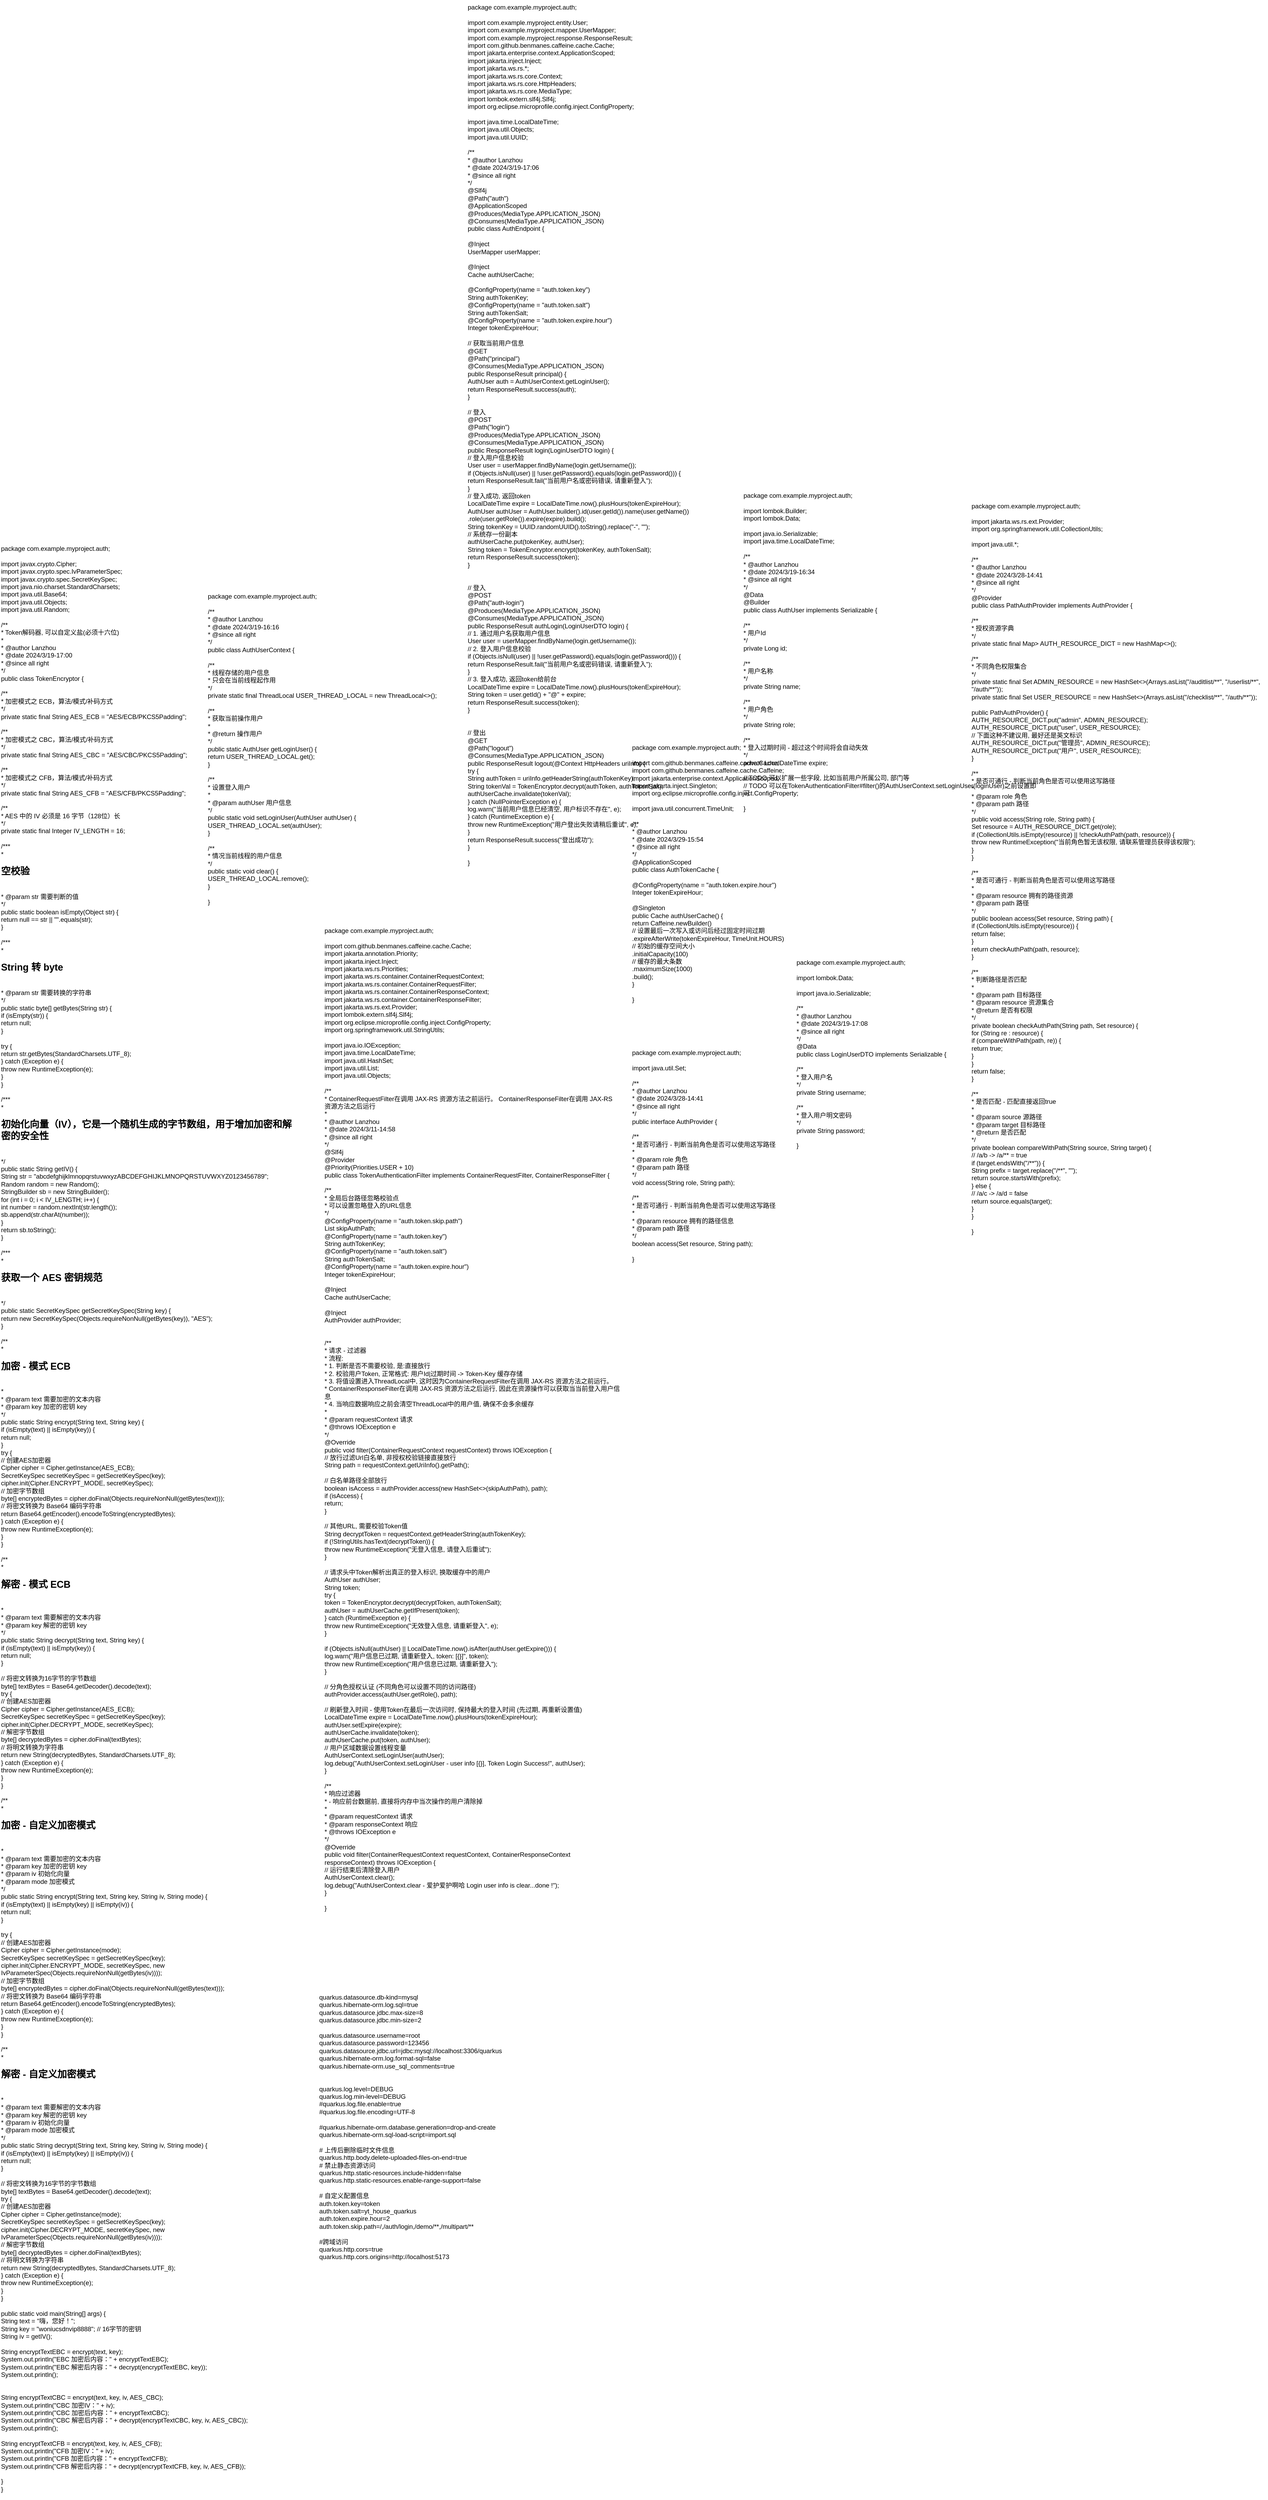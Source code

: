 <mxfile version="24.3.1" type="github">
  <diagram name="第 1 页" id="zpewmBza0FNkQy-Cuxgg">
    <mxGraphModel dx="2213" dy="3131" grid="1" gridSize="10" guides="1" tooltips="1" connect="1" arrows="1" fold="1" page="1" pageScale="1" pageWidth="827" pageHeight="1169" math="0" shadow="0">
      <root>
        <mxCell id="0" />
        <mxCell id="1" parent="0" />
        <UserObject label="package com.example.myproject.auth;&#xa;&#xa;import com.github.benmanes.caffeine.cache.Cache;&#xa;import com.github.benmanes.caffeine.cache.Caffeine;&#xa;import jakarta.enterprise.context.ApplicationScoped;&#xa;import jakarta.inject.Singleton;&#xa;import org.eclipse.microprofile.config.inject.ConfigProperty;&#xa;&#xa;import java.util.concurrent.TimeUnit;&#xa;&#xa;/**&#xa; * @author Lanzhou&#xa; * @date 2024/3/29-15:54&#xa; * @since all right&#xa; */&#xa;@ApplicationScoped&#xa;public class AuthTokenCache {&#xa;&#xa;    @ConfigProperty(name = &quot;auth.token.expire.hour&quot;)&#xa;    Integer tokenExpireHour;&#xa;&#xa;    @Singleton&#xa;    public Cache authUserCache() {&#xa;        return Caffeine.newBuilder()&#xa;                // 设置最后一次写入或访问后经过固定时间过期&#xa;                .expireAfterWrite(tokenExpireHour, TimeUnit.HOURS)&#xa;                // 初始的缓存空间大小&#xa;                .initialCapacity(100)&#xa;                // 缓存的最大条数&#xa;                .maximumSize(1000)&#xa;                .build();&#xa;    }&#xa;&#xa;}" link="package com.example.myproject.auth;&#xa;&#xa;import com.github.benmanes.caffeine.cache.Cache;&#xa;import com.github.benmanes.caffeine.cache.Caffeine;&#xa;import jakarta.enterprise.context.ApplicationScoped;&#xa;import jakarta.inject.Singleton;&#xa;import org.eclipse.microprofile.config.inject.ConfigProperty;&#xa;&#xa;import java.util.concurrent.TimeUnit;&#xa;&#xa;/**&#xa; * @author Lanzhou&#xa; * @date 2024/3/29-15:54&#xa; * @since all right&#xa; */&#xa;@ApplicationScoped&#xa;public class AuthTokenCache {&#xa;&#xa;    @ConfigProperty(name = &quot;auth.token.expire.hour&quot;)&#xa;    Integer tokenExpireHour;&#xa;&#xa;    @Singleton&#xa;    public Cache authUserCache() {&#xa;        return Caffeine.newBuilder()&#xa;                // 设置最后一次写入或访问后经过固定时间过期&#xa;                .expireAfterWrite(tokenExpireHour, TimeUnit.HOURS)&#xa;                // 初始的缓存空间大小&#xa;                .initialCapacity(100)&#xa;                // 缓存的最大条数&#xa;                .maximumSize(1000)&#xa;                .build();&#xa;    }&#xa;&#xa;}" id="8X4-1tDAFazHf9m_EC3D-6">
          <mxCell style="text;whiteSpace=wrap;html=1;" parent="1" vertex="1">
            <mxGeometry x="440" y="-575" width="350" height="510" as="geometry" />
          </mxCell>
        </UserObject>
        <UserObject label="package com.example.myproject.auth;&#xa;&#xa;import com.example.myproject.entity.User;&#xa;import com.example.myproject.mapper.UserMapper;&#xa;import com.example.myproject.response.ResponseResult;&#xa;import com.github.benmanes.caffeine.cache.Cache;&#xa;import jakarta.enterprise.context.ApplicationScoped;&#xa;import jakarta.inject.Inject;&#xa;import jakarta.ws.rs.*;&#xa;import jakarta.ws.rs.core.Context;&#xa;import jakarta.ws.rs.core.HttpHeaders;&#xa;import jakarta.ws.rs.core.MediaType;&#xa;import lombok.extern.slf4j.Slf4j;&#xa;import org.eclipse.microprofile.config.inject.ConfigProperty;&#xa;&#xa;import java.time.LocalDateTime;&#xa;import java.util.Objects;&#xa;import java.util.UUID;&#xa;&#xa;/**&#xa; * @author Lanzhou&#xa; * @date 2024/3/19-17:06&#xa; * @since all right&#xa; */&#xa;@Slf4j&#xa;@Path(&quot;auth&quot;)&#xa;@ApplicationScoped&#xa;@Produces(MediaType.APPLICATION_JSON)&#xa;@Consumes(MediaType.APPLICATION_JSON)&#xa;public class AuthEndpoint {&#xa;&#xa;    @Inject&#xa;    UserMapper userMapper;&#xa;&#xa;    @Inject&#xa;    Cache authUserCache;&#xa;&#xa;    @ConfigProperty(name = &quot;auth.token.key&quot;)&#xa;    String authTokenKey;&#xa;    @ConfigProperty(name = &quot;auth.token.salt&quot;)&#xa;    String authTokenSalt;&#xa;    @ConfigProperty(name = &quot;auth.token.expire.hour&quot;)&#xa;    Integer tokenExpireHour;&#xa;&#xa;    // 获取当前用户信息&#xa;    @GET&#xa;    @Path(&quot;principal&quot;)&#xa;    @Consumes(MediaType.APPLICATION_JSON)&#xa;    public ResponseResult principal() {&#xa;        AuthUser auth = AuthUserContext.getLoginUser();&#xa;        return ResponseResult.success(auth);&#xa;    }&#xa;&#xa;    // 登入&#xa;    @POST&#xa;    @Path(&quot;login&quot;)&#xa;    @Produces(MediaType.APPLICATION_JSON)&#xa;    @Consumes(MediaType.APPLICATION_JSON)&#xa;    public ResponseResult login(LoginUserDTO login) {&#xa;        // 登入用户信息校验&#xa;        User user = userMapper.findByName(login.getUsername());&#xa;        if (Objects.isNull(user) || !user.getPassword().equals(login.getPassword())) {&#xa;            return ResponseResult.fail(&quot;当前用户名或密码错误, 请重新登入&quot;);&#xa;        }&#xa;        // 登入成功, 返回token&#xa;        LocalDateTime expire = LocalDateTime.now().plusHours(tokenExpireHour);&#xa;        AuthUser authUser = AuthUser.builder().id(user.getId()).name(user.getName())&#xa;                .role(user.getRole()).expire(expire).build();&#xa;        String tokenKey = UUID.randomUUID().toString().replace(&quot;-&quot;, &quot;&quot;);&#xa;        // 系统存一份副本&#xa;        authUserCache.put(tokenKey, authUser);&#xa;        String token = TokenEncryptor.encrypt(tokenKey, authTokenSalt);&#xa;        return ResponseResult.success(token);&#xa;    }&#xa;&#xa;&#xa;    // 登入&#xa;    @POST&#xa;    @Path(&quot;auth-login&quot;)&#xa;    @Produces(MediaType.APPLICATION_JSON)&#xa;    @Consumes(MediaType.APPLICATION_JSON)&#xa;    public ResponseResult authLogin(LoginUserDTO login) {&#xa;        // 1. 通过用户名获取用户信息&#xa;        User user = userMapper.findByName(login.getUsername());&#xa;        // 2. 登入用户信息校验&#xa;        if (Objects.isNull(user) || !user.getPassword().equals(login.getPassword())) {&#xa;            return ResponseResult.fail(&quot;当前用户名或密码错误, 请重新登入&quot;);&#xa;        }&#xa;        // 3. 登入成功, 返回token给前台&#xa;        LocalDateTime expire = LocalDateTime.now().plusHours(tokenExpireHour);&#xa;        String token = user.getId() + &quot;@&quot; + expire;&#xa;        return ResponseResult.success(token);&#xa;    }&#xa;&#xa;&#xa;    // 登出&#xa;    @GET&#xa;    @Path(&quot;logout&quot;)&#xa;    @Consumes(MediaType.APPLICATION_JSON)&#xa;    public ResponseResult logout(@Context HttpHeaders uriInfo) {&#xa;        try {&#xa;            String authToken = uriInfo.getHeaderString(authTokenKey);&#xa;            String tokenVal = TokenEncryptor.decrypt(authToken, authTokenSalt);&#xa;            authUserCache.invalidate(tokenVal);&#xa;        } catch (NullPointerException e) {&#xa;            log.warn(&quot;当前用户信息已经清空, 用户标识不存在&quot;, e);&#xa;        } catch (RuntimeException e) {&#xa;            throw new RuntimeException(&quot;用户登出失败请稍后重试&quot;, e);&#xa;        }&#xa;        return ResponseResult.success(&quot;登出成功&quot;);&#xa;    }&#xa;&#xa;}" link="package com.example.myproject.auth;&#xa;&#xa;import com.example.myproject.entity.User;&#xa;import com.example.myproject.mapper.UserMapper;&#xa;import com.example.myproject.response.ResponseResult;&#xa;import com.github.benmanes.caffeine.cache.Cache;&#xa;import jakarta.enterprise.context.ApplicationScoped;&#xa;import jakarta.inject.Inject;&#xa;import jakarta.ws.rs.*;&#xa;import jakarta.ws.rs.core.Context;&#xa;import jakarta.ws.rs.core.HttpHeaders;&#xa;import jakarta.ws.rs.core.MediaType;&#xa;import lombok.extern.slf4j.Slf4j;&#xa;import org.eclipse.microprofile.config.inject.ConfigProperty;&#xa;&#xa;import java.time.LocalDateTime;&#xa;import java.util.Objects;&#xa;import java.util.UUID;&#xa;&#xa;/**&#xa; * @author Lanzhou&#xa; * @date 2024/3/19-17:06&#xa; * @since all right&#xa; */&#xa;@Slf4j&#xa;@Path(&quot;auth&quot;)&#xa;@ApplicationScoped&#xa;@Produces(MediaType.APPLICATION_JSON)&#xa;@Consumes(MediaType.APPLICATION_JSON)&#xa;public class AuthEndpoint {&#xa;&#xa;    @Inject&#xa;    UserMapper userMapper;&#xa;&#xa;    @Inject&#xa;    Cache authUserCache;&#xa;&#xa;    @ConfigProperty(name = &quot;auth.token.key&quot;)&#xa;    String authTokenKey;&#xa;    @ConfigProperty(name = &quot;auth.token.salt&quot;)&#xa;    String authTokenSalt;&#xa;    @ConfigProperty(name = &quot;auth.token.expire.hour&quot;)&#xa;    Integer tokenExpireHour;&#xa;&#xa;    // 获取当前用户信息&#xa;    @GET&#xa;    @Path(&quot;principal&quot;)&#xa;    @Consumes(MediaType.APPLICATION_JSON)&#xa;    public ResponseResult principal() {&#xa;        AuthUser auth = AuthUserContext.getLoginUser();&#xa;        return ResponseResult.success(auth);&#xa;    }&#xa;&#xa;    // 登入&#xa;    @POST&#xa;    @Path(&quot;login&quot;)&#xa;    @Produces(MediaType.APPLICATION_JSON)&#xa;    @Consumes(MediaType.APPLICATION_JSON)&#xa;    public ResponseResult login(LoginUserDTO login) {&#xa;        // 登入用户信息校验&#xa;        User user = userMapper.findByName(login.getUsername());&#xa;        if (Objects.isNull(user) || !user.getPassword().equals(login.getPassword())) {&#xa;            return ResponseResult.fail(&quot;当前用户名或密码错误, 请重新登入&quot;);&#xa;        }&#xa;        // 登入成功, 返回token&#xa;        LocalDateTime expire = LocalDateTime.now().plusHours(tokenExpireHour);&#xa;        AuthUser authUser = AuthUser.builder().id(user.getId()).name(user.getName())&#xa;                .role(user.getRole()).expire(expire).build();&#xa;        String tokenKey = UUID.randomUUID().toString().replace(&quot;-&quot;, &quot;&quot;);&#xa;        // 系统存一份副本&#xa;        authUserCache.put(tokenKey, authUser);&#xa;        String token = TokenEncryptor.encrypt(tokenKey, authTokenSalt);&#xa;        return ResponseResult.success(token);&#xa;    }&#xa;&#xa;&#xa;    // 登入&#xa;    @POST&#xa;    @Path(&quot;auth-login&quot;)&#xa;    @Produces(MediaType.APPLICATION_JSON)&#xa;    @Consumes(MediaType.APPLICATION_JSON)&#xa;    public ResponseResult authLogin(LoginUserDTO login) {&#xa;        // 1. 通过用户名获取用户信息&#xa;        User user = userMapper.findByName(login.getUsername());&#xa;        // 2. 登入用户信息校验&#xa;        if (Objects.isNull(user) || !user.getPassword().equals(login.getPassword())) {&#xa;            return ResponseResult.fail(&quot;当前用户名或密码错误, 请重新登入&quot;);&#xa;        }&#xa;        // 3. 登入成功, 返回token给前台&#xa;        LocalDateTime expire = LocalDateTime.now().plusHours(tokenExpireHour);&#xa;        String token = user.getId() + &quot;@&quot; + expire;&#xa;        return ResponseResult.success(token);&#xa;    }&#xa;&#xa;&#xa;    // 登出&#xa;    @GET&#xa;    @Path(&quot;logout&quot;)&#xa;    @Consumes(MediaType.APPLICATION_JSON)&#xa;    public ResponseResult logout(@Context HttpHeaders uriInfo) {&#xa;        try {&#xa;            String authToken = uriInfo.getHeaderString(authTokenKey);&#xa;            String tokenVal = TokenEncryptor.decrypt(authToken, authTokenSalt);&#xa;            authUserCache.invalidate(tokenVal);&#xa;        } catch (NullPointerException e) {&#xa;            log.warn(&quot;当前用户信息已经清空, 用户标识不存在&quot;, e);&#xa;        } catch (RuntimeException e) {&#xa;            throw new RuntimeException(&quot;用户登出失败请稍后重试&quot;, e);&#xa;        }&#xa;        return ResponseResult.success(&quot;登出成功&quot;);&#xa;    }&#xa;&#xa;}" id="8X4-1tDAFazHf9m_EC3D-7">
          <mxCell style="text;whiteSpace=wrap;html=1;" parent="1" vertex="1">
            <mxGeometry x="130" y="-1970" width="450" height="1650" as="geometry" />
          </mxCell>
        </UserObject>
        <UserObject label="package com.example.myproject.auth; &#xa; &#xa;import lombok.Data; &#xa; &#xa;import java.io.Serializable; &#xa; &#xa;/** &#xa; * @author Lanzhou &#xa; * @date 2024/3/19-17:08 &#xa; * @since all right &#xa; */ &#xa;@Data &#xa;public class LoginUserDTO implements Serializable { &#xa; &#xa;    /** &#xa;     * 登入用户名 &#xa;     */ &#xa;    private String username; &#xa; &#xa;    /** &#xa;     * 登入用户明文密码 &#xa;     */ &#xa;    private String password; &#xa; &#xa;}" link="package com.example.myproject.auth; &#xa; &#xa;import lombok.Data; &#xa; &#xa;import java.io.Serializable; &#xa; &#xa;/** &#xa; * @author Lanzhou &#xa; * @date 2024/3/19-17:08 &#xa; * @since all right &#xa; */ &#xa;@Data &#xa;public class LoginUserDTO implements Serializable { &#xa; &#xa;    /** &#xa;     * 登入用户名 &#xa;     */ &#xa;    private String username; &#xa; &#xa;    /** &#xa;     * 登入用户明文密码 &#xa;     */ &#xa;    private String password; &#xa; &#xa;}" id="8X4-1tDAFazHf9m_EC3D-8">
          <mxCell style="text;whiteSpace=wrap;html=1;" parent="1" vertex="1">
            <mxGeometry x="750" y="-170" width="320" height="380" as="geometry" />
          </mxCell>
        </UserObject>
        <UserObject label="package com.example.myproject.auth;&#xa;&#xa;import java.util.Set;&#xa;&#xa;/**&#xa; * @author Lanzhou&#xa; * @date 2024/3/28-14:41&#xa; * @since all right&#xa; */&#xa;public interface AuthProvider {&#xa;&#xa;    /**&#xa;     * 是否可通行 - 判断当前角色是否可以使用这写路径&#xa;     *&#xa;     * @param role 角色&#xa;     * @param path 路径&#xa;     */&#xa;    void access(String role, String path);&#xa;&#xa;    /**&#xa;     * 是否可通行 - 判断当前角色是否可以使用这写路径&#xa;     *&#xa;     * @param resource 拥有的路径信息&#xa;     * @param path     路径&#xa;     */&#xa;    boolean access(Set resource, String path);&#xa;&#xa;}" link="package com.example.myproject.auth;&#xa;&#xa;import java.util.Set;&#xa;&#xa;/**&#xa; * @author Lanzhou&#xa; * @date 2024/3/28-14:41&#xa; * @since all right&#xa; */&#xa;public interface AuthProvider {&#xa;&#xa;    /**&#xa;     * 是否可通行 - 判断当前角色是否可以使用这写路径&#xa;     *&#xa;     * @param role 角色&#xa;     * @param path 路径&#xa;     */&#xa;    void access(String role, String path);&#xa;&#xa;    /**&#xa;     * 是否可通行 - 判断当前角色是否可以使用这写路径&#xa;     *&#xa;     * @param resource 拥有的路径信息&#xa;     * @param path     路径&#xa;     */&#xa;    boolean access(Set resource, String path);&#xa;&#xa;}" id="8X4-1tDAFazHf9m_EC3D-9">
          <mxCell style="text;whiteSpace=wrap;html=1;" parent="1" vertex="1">
            <mxGeometry x="440" width="300" height="430" as="geometry" />
          </mxCell>
        </UserObject>
        <UserObject label="package com.example.myproject.auth;&#xa;&#xa;import com.github.benmanes.caffeine.cache.Cache;&#xa;import jakarta.annotation.Priority;&#xa;import jakarta.inject.Inject;&#xa;import jakarta.ws.rs.Priorities;&#xa;import jakarta.ws.rs.container.ContainerRequestContext;&#xa;import jakarta.ws.rs.container.ContainerRequestFilter;&#xa;import jakarta.ws.rs.container.ContainerResponseContext;&#xa;import jakarta.ws.rs.container.ContainerResponseFilter;&#xa;import jakarta.ws.rs.ext.Provider;&#xa;import lombok.extern.slf4j.Slf4j;&#xa;import org.eclipse.microprofile.config.inject.ConfigProperty;&#xa;import org.springframework.util.StringUtils;&#xa;&#xa;import java.io.IOException;&#xa;import java.time.LocalDateTime;&#xa;import java.util.HashSet;&#xa;import java.util.List;&#xa;import java.util.Objects;&#xa;&#xa;/**&#xa; * ContainerRequestFilter在调用 JAX-RS 资源方法之前运行。 ContainerResponseFilter在调用 JAX-RS 资源方法之后运行&#xa; *&#xa; * @author Lanzhou&#xa; * @date 2024/3/11-14:58&#xa; * @since all right&#xa; */&#xa;@Slf4j&#xa;@Provider&#xa;@Priority(Priorities.USER + 10)&#xa;public class TokenAuthenticationFilter implements ContainerRequestFilter, ContainerResponseFilter {&#xa;&#xa;    /**&#xa;     * 全局后台路径忽略校验点&#xa;     * 可以设置忽略登入的URL信息&#xa;     */&#xa;    @ConfigProperty(name = &quot;auth.token.skip.path&quot;)&#xa;    List skipAuthPath;&#xa;    @ConfigProperty(name = &quot;auth.token.key&quot;)&#xa;    String authTokenKey;&#xa;    @ConfigProperty(name = &quot;auth.token.salt&quot;)&#xa;    String authTokenSalt;&#xa;    @ConfigProperty(name = &quot;auth.token.expire.hour&quot;)&#xa;    Integer tokenExpireHour;&#xa;&#xa;    @Inject&#xa;    Cache authUserCache;&#xa;&#xa;    @Inject&#xa;    AuthProvider authProvider;&#xa;&#xa;&#xa;    /**&#xa;     * 请求 - 过滤器&#xa;     * 流程:&#xa;     * 1. 判断是否不需要校验, 是:直接放行&#xa;     * 2. 校验用户Token, 正常格式: 用户Id|过期时间 -&amp;gt; Token-Key 缓存存储&#xa;     * 3. 将值设置进入ThreadLocal中, 这时因为ContainerRequestFilter在调用 JAX-RS 资源方法之前运行。&#xa;     * ContainerResponseFilter在调用 JAX-RS 资源方法之后运行, 因此在资源操作可以获取当当前登入用户信息&#xa;     * 4. 当响应数据响应之前会清空ThreadLocal中的用户值, 确保不会多余缓存&#xa;     *&#xa;     * @param requestContext 请求&#xa;     * @throws IOException e&#xa;     */&#xa;    @Override&#xa;    public void filter(ContainerRequestContext requestContext) throws IOException {&#xa;        // 放行过滤Url白名单, 非授权校验链接直接放行&#xa;        String path = requestContext.getUriInfo().getPath();&#xa;&#xa;        // 白名单路径全部放行&#xa;        boolean isAccess = authProvider.access(new HashSet&amp;lt;&amp;gt;(skipAuthPath), path);&#xa;        if (isAccess) {&#xa;            return;&#xa;        }&#xa;&#xa;        // 其他URL, 需要校验Token值&#xa;        String decryptToken = requestContext.getHeaderString(authTokenKey);&#xa;        if (!StringUtils.hasText(decryptToken)) {&#xa;            throw new RuntimeException(&quot;无登入信息, 请登入后重试&quot;);&#xa;        }&#xa;&#xa;        // 请求头中Token解析出真正的登入标识, 换取缓存中的用户&#xa;        AuthUser authUser;&#xa;        String token;&#xa;        try {&#xa;            token = TokenEncryptor.decrypt(decryptToken, authTokenSalt);&#xa;            authUser = authUserCache.getIfPresent(token);&#xa;        } catch (RuntimeException e) {&#xa;            throw new RuntimeException(&quot;无效登入信息, 请重新登入&quot;, e);&#xa;        }&#xa;&#xa;        if (Objects.isNull(authUser) || LocalDateTime.now().isAfter(authUser.getExpire())) {&#xa;            log.warn(&quot;用户信息已过期, 请重新登入, token: [{}]&quot;, token);&#xa;            throw new RuntimeException(&quot;用户信息已过期, 请重新登入&quot;);&#xa;        }&#xa;&#xa;        // 分角色授权认证 (不同角色可以设置不同的访问路径)&#xa;        authProvider.access(authUser.getRole(), path);&#xa;&#xa;        // 刷新登入时间 - 使用Token在最后一次访问时, 保持最大的登入时间 (先过期, 再重新设置值)&#xa;        LocalDateTime expire = LocalDateTime.now().plusHours(tokenExpireHour);&#xa;        authUser.setExpire(expire);&#xa;        authUserCache.invalidate(token);&#xa;        authUserCache.put(token, authUser);&#xa;        // 用户区域数据设置线程变量&#xa;        AuthUserContext.setLoginUser(authUser);&#xa;        log.debug(&quot;AuthUserContext.setLoginUser - user info [{}], Token Login Success!&quot;, authUser);&#xa;    }&#xa;&#xa;    /**&#xa;     * 响应过滤器&#xa;     * - 响应前台数据前, 直接将内存中当次操作的用户清除掉&#xa;     *&#xa;     * @param requestContext  请求&#xa;     * @param responseContext 响应&#xa;     * @throws IOException e&#xa;     */&#xa;    @Override&#xa;    public void filter(ContainerRequestContext requestContext, ContainerResponseContext responseContext) throws IOException {&#xa;        // 运行结束后清除登入用户&#xa;        AuthUserContext.clear();&#xa;        log.debug(&quot;AuthUserContext.clear - 爱护爱护啊哈 Login user info is clear...done !&quot;);&#xa;    }&#xa;&#xa;}" link="package com.example.myproject.auth;&#xa;&#xa;import com.github.benmanes.caffeine.cache.Cache;&#xa;import jakarta.annotation.Priority;&#xa;import jakarta.inject.Inject;&#xa;import jakarta.ws.rs.Priorities;&#xa;import jakarta.ws.rs.container.ContainerRequestContext;&#xa;import jakarta.ws.rs.container.ContainerRequestFilter;&#xa;import jakarta.ws.rs.container.ContainerResponseContext;&#xa;import jakarta.ws.rs.container.ContainerResponseFilter;&#xa;import jakarta.ws.rs.ext.Provider;&#xa;import lombok.extern.slf4j.Slf4j;&#xa;import org.eclipse.microprofile.config.inject.ConfigProperty;&#xa;import org.springframework.util.StringUtils;&#xa;&#xa;import java.io.IOException;&#xa;import java.time.LocalDateTime;&#xa;import java.util.HashSet;&#xa;import java.util.List;&#xa;import java.util.Objects;&#xa;&#xa;/**&#xa; * ContainerRequestFilter在调用 JAX-RS 资源方法之前运行。 ContainerResponseFilter在调用 JAX-RS 资源方法之后运行&#xa; *&#xa; * @author Lanzhou&#xa; * @date 2024/3/11-14:58&#xa; * @since all right&#xa; */&#xa;@Slf4j&#xa;@Provider&#xa;@Priority(Priorities.USER + 10)&#xa;public class TokenAuthenticationFilter implements ContainerRequestFilter, ContainerResponseFilter {&#xa;&#xa;    /**&#xa;     * 全局后台路径忽略校验点&#xa;     * 可以设置忽略登入的URL信息&#xa;     */&#xa;    @ConfigProperty(name = &quot;auth.token.skip.path&quot;)&#xa;    List skipAuthPath;&#xa;    @ConfigProperty(name = &quot;auth.token.key&quot;)&#xa;    String authTokenKey;&#xa;    @ConfigProperty(name = &quot;auth.token.salt&quot;)&#xa;    String authTokenSalt;&#xa;    @ConfigProperty(name = &quot;auth.token.expire.hour&quot;)&#xa;    Integer tokenExpireHour;&#xa;&#xa;    @Inject&#xa;    Cache authUserCache;&#xa;&#xa;    @Inject&#xa;    AuthProvider authProvider;&#xa;&#xa;&#xa;    /**&#xa;     * 请求 - 过滤器&#xa;     * 流程:&#xa;     * 1. 判断是否不需要校验, 是:直接放行&#xa;     * 2. 校验用户Token, 正常格式: 用户Id|过期时间 -&amp;gt; Token-Key 缓存存储&#xa;     * 3. 将值设置进入ThreadLocal中, 这时因为ContainerRequestFilter在调用 JAX-RS 资源方法之前运行。&#xa;     * ContainerResponseFilter在调用 JAX-RS 资源方法之后运行, 因此在资源操作可以获取当当前登入用户信息&#xa;     * 4. 当响应数据响应之前会清空ThreadLocal中的用户值, 确保不会多余缓存&#xa;     *&#xa;     * @param requestContext 请求&#xa;     * @throws IOException e&#xa;     */&#xa;    @Override&#xa;    public void filter(ContainerRequestContext requestContext) throws IOException {&#xa;        // 放行过滤Url白名单, 非授权校验链接直接放行&#xa;        String path = requestContext.getUriInfo().getPath();&#xa;&#xa;        // 白名单路径全部放行&#xa;        boolean isAccess = authProvider.access(new HashSet&amp;lt;&amp;gt;(skipAuthPath), path);&#xa;        if (isAccess) {&#xa;            return;&#xa;        }&#xa;&#xa;        // 其他URL, 需要校验Token值&#xa;        String decryptToken = requestContext.getHeaderString(authTokenKey);&#xa;        if (!StringUtils.hasText(decryptToken)) {&#xa;            throw new RuntimeException(&quot;无登入信息, 请登入后重试&quot;);&#xa;        }&#xa;&#xa;        // 请求头中Token解析出真正的登入标识, 换取缓存中的用户&#xa;        AuthUser authUser;&#xa;        String token;&#xa;        try {&#xa;            token = TokenEncryptor.decrypt(decryptToken, authTokenSalt);&#xa;            authUser = authUserCache.getIfPresent(token);&#xa;        } catch (RuntimeException e) {&#xa;            throw new RuntimeException(&quot;无效登入信息, 请重新登入&quot;, e);&#xa;        }&#xa;&#xa;        if (Objects.isNull(authUser) || LocalDateTime.now().isAfter(authUser.getExpire())) {&#xa;            log.warn(&quot;用户信息已过期, 请重新登入, token: [{}]&quot;, token);&#xa;            throw new RuntimeException(&quot;用户信息已过期, 请重新登入&quot;);&#xa;        }&#xa;&#xa;        // 分角色授权认证 (不同角色可以设置不同的访问路径)&#xa;        authProvider.access(authUser.getRole(), path);&#xa;&#xa;        // 刷新登入时间 - 使用Token在最后一次访问时, 保持最大的登入时间 (先过期, 再重新设置值)&#xa;        LocalDateTime expire = LocalDateTime.now().plusHours(tokenExpireHour);&#xa;        authUser.setExpire(expire);&#xa;        authUserCache.invalidate(token);&#xa;        authUserCache.put(token, authUser);&#xa;        // 用户区域数据设置线程变量&#xa;        AuthUserContext.setLoginUser(authUser);&#xa;        log.debug(&quot;AuthUserContext.setLoginUser - user info [{}], Token Login Success!&quot;, authUser);&#xa;    }&#xa;&#xa;    /**&#xa;     * 响应过滤器&#xa;     * - 响应前台数据前, 直接将内存中当次操作的用户清除掉&#xa;     *&#xa;     * @param requestContext  请求&#xa;     * @param responseContext 响应&#xa;     * @throws IOException e&#xa;     */&#xa;    @Override&#xa;    public void filter(ContainerRequestContext requestContext, ContainerResponseContext responseContext) throws IOException {&#xa;        // 运行结束后清除登入用户&#xa;        AuthUserContext.clear();&#xa;        log.debug(&quot;AuthUserContext.clear - 爱护爱护啊哈 Login user info is clear...done !&quot;);&#xa;    }&#xa;&#xa;}" id="8X4-1tDAFazHf9m_EC3D-10">
          <mxCell style="text;whiteSpace=wrap;html=1;" parent="1" vertex="1">
            <mxGeometry x="-140" y="-230" width="560" height="1910" as="geometry" />
          </mxCell>
        </UserObject>
        <UserObject label="package com.example.myproject.auth; &#xa; &#xa;import lombok.Builder; &#xa;import lombok.Data; &#xa; &#xa;import java.io.Serializable; &#xa;import java.time.LocalDateTime; &#xa; &#xa;/** &#xa; * @author Lanzhou &#xa; * @date 2024/3/19-16:34 &#xa; * @since all right &#xa; */ &#xa;@Data &#xa;@Builder &#xa;public class AuthUser implements Serializable { &#xa; &#xa;    /** &#xa;     * 用户Id &#xa;     */ &#xa;    private Long id; &#xa; &#xa;    /** &#xa;     * 用户名称 &#xa;     */ &#xa;    private String name; &#xa; &#xa;    /** &#xa;     * 用户角色 &#xa;     */ &#xa;    private String role; &#xa; &#xa;    /** &#xa;     * 登入过期时间 - 超过这个时间将会自动失效 &#xa;     */ &#xa;    private LocalDateTime expire; &#xa; &#xa;    // TODO 可以扩展一些字段, 比如当前用户所属公司, 部门等 &#xa;    // TODO 可以在TokenAuthenticationFilter#filter()的AuthUserContext.setLoginUser(loginUser)之前设置即可 &#xa; &#xa;}" link="package com.example.myproject.auth; &#xa; &#xa;import lombok.Builder; &#xa;import lombok.Data; &#xa; &#xa;import java.io.Serializable; &#xa;import java.time.LocalDateTime; &#xa; &#xa;/** &#xa; * @author Lanzhou &#xa; * @date 2024/3/19-16:34 &#xa; * @since all right &#xa; */ &#xa;@Data &#xa;@Builder &#xa;public class AuthUser implements Serializable { &#xa; &#xa;    /** &#xa;     * 用户Id &#xa;     */ &#xa;    private Long id; &#xa; &#xa;    /** &#xa;     * 用户名称 &#xa;     */ &#xa;    private String name; &#xa; &#xa;    /** &#xa;     * 用户角色 &#xa;     */ &#xa;    private String role; &#xa; &#xa;    /** &#xa;     * 登入过期时间 - 超过这个时间将会自动失效 &#xa;     */ &#xa;    private LocalDateTime expire; &#xa; &#xa;    // TODO 可以扩展一些字段, 比如当前用户所属公司, 部门等 &#xa;    // TODO 可以在TokenAuthenticationFilter#filter()的AuthUserContext.setLoginUser(loginUser)之前设置即可 &#xa; &#xa;}" id="8X4-1tDAFazHf9m_EC3D-11">
          <mxCell style="text;whiteSpace=wrap;html=1;" parent="1" vertex="1">
            <mxGeometry x="650" y="-1050" width="560" height="630" as="geometry" />
          </mxCell>
        </UserObject>
        <UserObject label="package com.example.myproject.auth;&#xa;&#xa;import jakarta.ws.rs.ext.Provider;&#xa;import org.springframework.util.CollectionUtils;&#xa;&#xa;import java.util.*;&#xa;&#xa;/**&#xa; * @author Lanzhou&#xa; * @date 2024/3/28-14:41&#xa; * @since all right&#xa; */&#xa;@Provider&#xa;public class PathAuthProvider implements AuthProvider {&#xa;&#xa;    /**&#xa;     * 授权资源字典&#xa;     */&#xa;    private static final Map&amp;gt; AUTH_RESOURCE_DICT = new HashMap&amp;lt;&amp;gt;();&#xa;&#xa;    /**&#xa;     * 不同角色权限集合&#xa;     */&#xa;    private static final Set ADMIN_RESOURCE = new HashSet&amp;lt;&amp;gt;(Arrays.asList(&quot;/auditlist/**&quot;, &quot;/userlist/**&quot;, &quot;/auth/**&quot;));&#xa;    private static final Set USER_RESOURCE = new HashSet&amp;lt;&amp;gt;(Arrays.asList(&quot;/checklist/**&quot;, &quot;/auth/**&quot;));&#xa;&#xa;    public PathAuthProvider() {&#xa;        AUTH_RESOURCE_DICT.put(&quot;admin&quot;, ADMIN_RESOURCE);&#xa;        AUTH_RESOURCE_DICT.put(&quot;user&quot;, USER_RESOURCE);&#xa;        // 下面这种不建议用, 最好还是英文标识&#xa;        AUTH_RESOURCE_DICT.put(&quot;管理员&quot;, ADMIN_RESOURCE);&#xa;        AUTH_RESOURCE_DICT.put(&quot;用户&quot;, USER_RESOURCE);&#xa;    }&#xa;&#xa;    /**&#xa;     * 是否可通行 - 判断当前角色是否可以使用这写路径&#xa;     *&#xa;     * @param role 角色&#xa;     * @param path 路径&#xa;     */&#xa;    public void access(String role, String path) {&#xa;        Set resource = AUTH_RESOURCE_DICT.get(role);&#xa;        if (CollectionUtils.isEmpty(resource) || !checkAuthPath(path, resource)) {&#xa;            throw new RuntimeException(&quot;当前角色暂无该权限, 请联系管理员获得该权限&quot;);&#xa;        }&#xa;    }&#xa;&#xa;    /**&#xa;     * 是否可通行 - 判断当前角色是否可以使用这写路径&#xa;     *&#xa;     * @param resource 拥有的路径资源&#xa;     * @param path     路径&#xa;     */&#xa;    public boolean access(Set resource, String path) {&#xa;        if (CollectionUtils.isEmpty(resource)) {&#xa;            return false;&#xa;        }&#xa;        return checkAuthPath(path, resource);&#xa;    }&#xa;&#xa;    /**&#xa;     * 判断路径是否匹配&#xa;     *&#xa;     * @param path     目标路径&#xa;     * @param resource 资源集合&#xa;     * @return 是否有权限&#xa;     */&#xa;    private boolean checkAuthPath(String path, Set resource) {&#xa;        for (String re : resource) {&#xa;            if (compareWithPath(path, re)) {&#xa;                return true;&#xa;            }&#xa;        }&#xa;        return false;&#xa;    }&#xa;&#xa;    /**&#xa;     * 是否匹配 - 匹配直接返回true&#xa;     *&#xa;     * @param source 源路径&#xa;     * @param target 目标路径&#xa;     * @return 是否匹配&#xa;     */&#xa;    private boolean compareWithPath(String source, String target) {&#xa;        // /a/b -&amp;gt; /a/** = true&#xa;        if (target.endsWith(&quot;/**&quot;)) {&#xa;            String prefix = target.replace(&quot;/**&quot;, &quot;&quot;);&#xa;            return source.startsWith(prefix);&#xa;        } else {&#xa;            // /a/c -&amp;gt; /a/d = false&#xa;            return source.equals(target);&#xa;        }&#xa;    }&#xa;&#xa;}" link="package com.example.myproject.auth;&#xa;&#xa;import jakarta.ws.rs.ext.Provider;&#xa;import org.springframework.util.CollectionUtils;&#xa;&#xa;import java.util.*;&#xa;&#xa;/**&#xa; * @author Lanzhou&#xa; * @date 2024/3/28-14:41&#xa; * @since all right&#xa; */&#xa;@Provider&#xa;public class PathAuthProvider implements AuthProvider {&#xa;&#xa;    /**&#xa;     * 授权资源字典&#xa;     */&#xa;    private static final Map&amp;gt; AUTH_RESOURCE_DICT = new HashMap&amp;lt;&amp;gt;();&#xa;&#xa;    /**&#xa;     * 不同角色权限集合&#xa;     */&#xa;    private static final Set ADMIN_RESOURCE = new HashSet&amp;lt;&amp;gt;(Arrays.asList(&quot;/auditlist/**&quot;, &quot;/userlist/**&quot;, &quot;/auth/**&quot;));&#xa;    private static final Set USER_RESOURCE = new HashSet&amp;lt;&amp;gt;(Arrays.asList(&quot;/checklist/**&quot;, &quot;/auth/**&quot;));&#xa;&#xa;    public PathAuthProvider() {&#xa;        AUTH_RESOURCE_DICT.put(&quot;admin&quot;, ADMIN_RESOURCE);&#xa;        AUTH_RESOURCE_DICT.put(&quot;user&quot;, USER_RESOURCE);&#xa;        // 下面这种不建议用, 最好还是英文标识&#xa;        AUTH_RESOURCE_DICT.put(&quot;管理员&quot;, ADMIN_RESOURCE);&#xa;        AUTH_RESOURCE_DICT.put(&quot;用户&quot;, USER_RESOURCE);&#xa;    }&#xa;&#xa;    /**&#xa;     * 是否可通行 - 判断当前角色是否可以使用这写路径&#xa;     *&#xa;     * @param role 角色&#xa;     * @param path 路径&#xa;     */&#xa;    public void access(String role, String path) {&#xa;        Set resource = AUTH_RESOURCE_DICT.get(role);&#xa;        if (CollectionUtils.isEmpty(resource) || !checkAuthPath(path, resource)) {&#xa;            throw new RuntimeException(&quot;当前角色暂无该权限, 请联系管理员获得该权限&quot;);&#xa;        }&#xa;    }&#xa;&#xa;    /**&#xa;     * 是否可通行 - 判断当前角色是否可以使用这写路径&#xa;     *&#xa;     * @param resource 拥有的路径资源&#xa;     * @param path     路径&#xa;     */&#xa;    public boolean access(Set resource, String path) {&#xa;        if (CollectionUtils.isEmpty(resource)) {&#xa;            return false;&#xa;        }&#xa;        return checkAuthPath(path, resource);&#xa;    }&#xa;&#xa;    /**&#xa;     * 判断路径是否匹配&#xa;     *&#xa;     * @param path     目标路径&#xa;     * @param resource 资源集合&#xa;     * @return 是否有权限&#xa;     */&#xa;    private boolean checkAuthPath(String path, Set resource) {&#xa;        for (String re : resource) {&#xa;            if (compareWithPath(path, re)) {&#xa;                return true;&#xa;            }&#xa;        }&#xa;        return false;&#xa;    }&#xa;&#xa;    /**&#xa;     * 是否匹配 - 匹配直接返回true&#xa;     *&#xa;     * @param source 源路径&#xa;     * @param target 目标路径&#xa;     * @return 是否匹配&#xa;     */&#xa;    private boolean compareWithPath(String source, String target) {&#xa;        // /a/b -&amp;gt; /a/** = true&#xa;        if (target.endsWith(&quot;/**&quot;)) {&#xa;            String prefix = target.replace(&quot;/**&quot;, &quot;&quot;);&#xa;            return source.startsWith(prefix);&#xa;        } else {&#xa;            // /a/c -&amp;gt; /a/d = false&#xa;            return source.equals(target);&#xa;        }&#xa;    }&#xa;&#xa;}" id="8X4-1tDAFazHf9m_EC3D-12">
          <mxCell style="text;whiteSpace=wrap;html=1;" parent="1" vertex="1">
            <mxGeometry x="1080" y="-1030" width="560" height="1420" as="geometry" />
          </mxCell>
        </UserObject>
        <UserObject label="package com.example.myproject.auth;&#xa;&#xa;/**&#xa; * @author Lanzhou&#xa; * @date 2024/3/19-16:16&#xa; * @since all right&#xa; */&#xa;public class AuthUserContext {&#xa;&#xa;    /**&#xa;     * 线程存储的用户信息&#xa;     * 只会在当前线程起作用&#xa;     */&#xa;    private static final ThreadLocal USER_THREAD_LOCAL = new ThreadLocal&amp;lt;&amp;gt;();&#xa;&#xa;    /**&#xa;     * 获取当前操作用户&#xa;     *&#xa;     * @return 操作用户&#xa;     */&#xa;    public static AuthUser getLoginUser() {&#xa;        return USER_THREAD_LOCAL.get();&#xa;    }&#xa;&#xa;    /**&#xa;     * 设置登入用户&#xa;     *&#xa;     * @param authUser 用户信息&#xa;     */&#xa;    public static void setLoginUser(AuthUser authUser) {&#xa;        USER_THREAD_LOCAL.set(authUser);&#xa;    }&#xa;&#xa;    /**&#xa;     * 情况当前线程的用户信息&#xa;     */&#xa;    public static void clear() {&#xa;        USER_THREAD_LOCAL.remove();&#xa;    }&#xa;&#xa;}" link="package com.example.myproject.auth;&#xa;&#xa;/**&#xa; * @author Lanzhou&#xa; * @date 2024/3/19-16:16&#xa; * @since all right&#xa; */&#xa;public class AuthUserContext {&#xa;&#xa;    /**&#xa;     * 线程存储的用户信息&#xa;     * 只会在当前线程起作用&#xa;     */&#xa;    private static final ThreadLocal USER_THREAD_LOCAL = new ThreadLocal&amp;lt;&amp;gt;();&#xa;&#xa;    /**&#xa;     * 获取当前操作用户&#xa;     *&#xa;     * @return 操作用户&#xa;     */&#xa;    public static AuthUser getLoginUser() {&#xa;        return USER_THREAD_LOCAL.get();&#xa;    }&#xa;&#xa;    /**&#xa;     * 设置登入用户&#xa;     *&#xa;     * @param authUser 用户信息&#xa;     */&#xa;    public static void setLoginUser(AuthUser authUser) {&#xa;        USER_THREAD_LOCAL.set(authUser);&#xa;    }&#xa;&#xa;    /**&#xa;     * 情况当前线程的用户信息&#xa;     */&#xa;    public static void clear() {&#xa;        USER_THREAD_LOCAL.remove();&#xa;    }&#xa;&#xa;}" id="8X4-1tDAFazHf9m_EC3D-13">
          <mxCell style="text;whiteSpace=wrap;html=1;" parent="1" vertex="1">
            <mxGeometry x="-360" y="-860" width="470" height="610" as="geometry" />
          </mxCell>
        </UserObject>
        <UserObject label="package com.example.myproject.auth;&#xa;&#xa;import javax.crypto.Cipher;&#xa;import javax.crypto.spec.IvParameterSpec;&#xa;import javax.crypto.spec.SecretKeySpec;&#xa;import java.nio.charset.StandardCharsets;&#xa;import java.util.Base64;&#xa;import java.util.Objects;&#xa;import java.util.Random;&#xa;&#xa;/**&#xa; * Token解码器, 可以自定义盐(必须十六位)&#xa; *&#xa; * @author Lanzhou&#xa; * @date 2024/3/19-17:00&#xa; * @since all right&#xa; */&#xa;public class TokenEncryptor {&#xa;&#xa;    /**&#xa;     * 加密模式之 ECB，算法/模式/补码方式&#xa;     */&#xa;    private static final String AES_ECB = &quot;AES/ECB/PKCS5Padding&quot;;&#xa;&#xa;    /**&#xa;     * 加密模式之 CBC，算法/模式/补码方式&#xa;     */&#xa;    private static final String AES_CBC = &quot;AES/CBC/PKCS5Padding&quot;;&#xa;&#xa;    /**&#xa;     * 加密模式之 CFB，算法/模式/补码方式&#xa;     */&#xa;    private static final String AES_CFB = &quot;AES/CFB/PKCS5Padding&quot;;&#xa;&#xa;    /**&#xa;     * AES 中的 IV 必须是 16 字节（128位）长&#xa;     */&#xa;    private static final Integer IV_LENGTH = 16;&#xa;&#xa;    /***&#xa;     * &lt;h2&gt;空校验&lt;/h2&gt;&#xa;     * @param str 需要判断的值&#xa;     */&#xa;    public static boolean isEmpty(Object str) {&#xa;        return null == str || &quot;&quot;.equals(str);&#xa;    }&#xa;&#xa;    /***&#xa;     * &lt;h2&gt;String 转 byte&lt;/h2&gt;&#xa;     * @param str 需要转换的字符串&#xa;     */&#xa;    public static byte[] getBytes(String str) {&#xa;        if (isEmpty(str)) {&#xa;            return null;&#xa;        }&#xa;&#xa;        try {&#xa;            return str.getBytes(StandardCharsets.UTF_8);&#xa;        } catch (Exception e) {&#xa;            throw new RuntimeException(e);&#xa;        }&#xa;    }&#xa;&#xa;    /***&#xa;     * &lt;h2&gt;初始化向量（IV），它是一个随机生成的字节数组，用于增加加密和解密的安全性&lt;/h2&gt;&#xa;     */&#xa;    public static String getIV() {&#xa;        String str = &quot;abcdefghijklmnopqrstuvwxyzABCDEFGHIJKLMNOPQRSTUVWXYZ0123456789&quot;;&#xa;        Random random = new Random();&#xa;        StringBuilder sb = new StringBuilder();&#xa;        for (int i = 0; i &amp;lt; IV_LENGTH; i++) {&#xa;            int number = random.nextInt(str.length());&#xa;            sb.append(str.charAt(number));&#xa;        }&#xa;        return sb.toString();&#xa;    }&#xa;&#xa;    /***&#xa;     * &lt;h2&gt;获取一个 AES 密钥规范&lt;/h2&gt;&#xa;     */&#xa;    public static SecretKeySpec getSecretKeySpec(String key) {&#xa;        return new SecretKeySpec(Objects.requireNonNull(getBytes(key)), &quot;AES&quot;);&#xa;    }&#xa;&#xa;    /**&#xa;     * &lt;h2&gt;加密 - 模式 ECB&lt;/h2&gt;&#xa;     *&#xa;     * @param text 需要加密的文本内容&#xa;     * @param key  加密的密钥 key&#xa;     */&#xa;    public static String encrypt(String text, String key) {&#xa;        if (isEmpty(text) || isEmpty(key)) {&#xa;            return null;&#xa;        }&#xa;        try {&#xa;            // 创建AES加密器&#xa;            Cipher cipher = Cipher.getInstance(AES_ECB);&#xa;            SecretKeySpec secretKeySpec = getSecretKeySpec(key);&#xa;            cipher.init(Cipher.ENCRYPT_MODE, secretKeySpec);&#xa;            // 加密字节数组&#xa;            byte[] encryptedBytes = cipher.doFinal(Objects.requireNonNull(getBytes(text)));&#xa;            // 将密文转换为 Base64 编码字符串&#xa;            return Base64.getEncoder().encodeToString(encryptedBytes);&#xa;        } catch (Exception e) {&#xa;            throw new RuntimeException(e);&#xa;        }&#xa;    }&#xa;&#xa;    /**&#xa;     * &lt;h2&gt;解密 - 模式 ECB&lt;/h2&gt;&#xa;     *&#xa;     * @param text 需要解密的文本内容&#xa;     * @param key  解密的密钥 key&#xa;     */&#xa;    public static String decrypt(String text, String key) {&#xa;        if (isEmpty(text) || isEmpty(key)) {&#xa;            return null;&#xa;        }&#xa;&#xa;        // 将密文转换为16字节的字节数组&#xa;        byte[] textBytes = Base64.getDecoder().decode(text);&#xa;        try {&#xa;            // 创建AES加密器&#xa;            Cipher cipher = Cipher.getInstance(AES_ECB);&#xa;            SecretKeySpec secretKeySpec = getSecretKeySpec(key);&#xa;            cipher.init(Cipher.DECRYPT_MODE, secretKeySpec);&#xa;            // 解密字节数组&#xa;            byte[] decryptedBytes = cipher.doFinal(textBytes);&#xa;            // 将明文转换为字符串&#xa;            return new String(decryptedBytes, StandardCharsets.UTF_8);&#xa;        } catch (Exception e) {&#xa;            throw new RuntimeException(e);&#xa;        }&#xa;    }&#xa;&#xa;    /**&#xa;     * &lt;h2&gt;加密 - 自定义加密模式&lt;/h2&gt;&#xa;     *&#xa;     * @param text 需要加密的文本内容&#xa;     * @param key  加密的密钥 key&#xa;     * @param iv   初始化向量&#xa;     * @param mode 加密模式&#xa;     */&#xa;    public static String encrypt(String text, String key, String iv, String mode) {&#xa;        if (isEmpty(text) || isEmpty(key) || isEmpty(iv)) {&#xa;            return null;&#xa;        }&#xa;&#xa;        try {&#xa;            // 创建AES加密器&#xa;            Cipher cipher = Cipher.getInstance(mode);&#xa;            SecretKeySpec secretKeySpec = getSecretKeySpec(key);&#xa;            cipher.init(Cipher.ENCRYPT_MODE, secretKeySpec, new IvParameterSpec(Objects.requireNonNull(getBytes(iv))));&#xa;            // 加密字节数组&#xa;            byte[] encryptedBytes = cipher.doFinal(Objects.requireNonNull(getBytes(text)));&#xa;            // 将密文转换为 Base64 编码字符串&#xa;            return Base64.getEncoder().encodeToString(encryptedBytes);&#xa;        } catch (Exception e) {&#xa;            throw new RuntimeException(e);&#xa;        }&#xa;    }&#xa;&#xa;    /**&#xa;     * &lt;h2&gt;解密 - 自定义加密模式&lt;/h2&gt;&#xa;     *&#xa;     * @param text 需要解密的文本内容&#xa;     * @param key  解密的密钥 key&#xa;     * @param iv   初始化向量&#xa;     * @param mode 加密模式&#xa;     */&#xa;    public static String decrypt(String text, String key, String iv, String mode) {&#xa;        if (isEmpty(text) || isEmpty(key) || isEmpty(iv)) {&#xa;            return null;&#xa;        }&#xa;&#xa;        // 将密文转换为16字节的字节数组&#xa;        byte[] textBytes = Base64.getDecoder().decode(text);&#xa;        try {&#xa;            // 创建AES加密器&#xa;            Cipher cipher = Cipher.getInstance(mode);&#xa;            SecretKeySpec secretKeySpec = getSecretKeySpec(key);&#xa;            cipher.init(Cipher.DECRYPT_MODE, secretKeySpec, new IvParameterSpec(Objects.requireNonNull(getBytes(iv))));&#xa;            // 解密字节数组&#xa;            byte[] decryptedBytes = cipher.doFinal(textBytes);&#xa;            // 将明文转换为字符串&#xa;            return new String(decryptedBytes, StandardCharsets.UTF_8);&#xa;        } catch (Exception e) {&#xa;            throw new RuntimeException(e);&#xa;        }&#xa;    }&#xa;&#xa;    public static void main(String[] args) {&#xa;        String text = &quot;嗨，您好！&quot;;&#xa;        String key = &quot;woniucsdnvip8888&quot;; // 16字节的密钥&#xa;        String iv = getIV();&#xa;&#xa;        String encryptTextEBC = encrypt(text, key);&#xa;        System.out.println(&quot;EBC 加密后内容：&quot; + encryptTextEBC);&#xa;        System.out.println(&quot;EBC 解密后内容：&quot; + decrypt(encryptTextEBC, key));&#xa;        System.out.println();&#xa;&#xa;&#xa;        String encryptTextCBC = encrypt(text, key, iv, AES_CBC);&#xa;        System.out.println(&quot;CBC 加密IV：&quot; + iv);&#xa;        System.out.println(&quot;CBC 加密后内容：&quot; + encryptTextCBC);&#xa;        System.out.println(&quot;CBC 解密后内容：&quot; + decrypt(encryptTextCBC, key, iv, AES_CBC));&#xa;        System.out.println();&#xa;&#xa;        String encryptTextCFB = encrypt(text, key, iv, AES_CFB);&#xa;        System.out.println(&quot;CFB 加密IV：&quot; + iv);&#xa;        System.out.println(&quot;CFB 加密后内容：&quot; + encryptTextCFB);&#xa;        System.out.println(&quot;CFB 解密后内容：&quot; + decrypt(encryptTextCFB, key, iv, AES_CFB));&#xa;&#xa;    }&#xa;}" link="package com.example.myproject.auth;&#xa;&#xa;import javax.crypto.Cipher;&#xa;import javax.crypto.spec.IvParameterSpec;&#xa;import javax.crypto.spec.SecretKeySpec;&#xa;import java.nio.charset.StandardCharsets;&#xa;import java.util.Base64;&#xa;import java.util.Objects;&#xa;import java.util.Random;&#xa;&#xa;/**&#xa; * Token解码器, 可以自定义盐(必须十六位)&#xa; *&#xa; * @author Lanzhou&#xa; * @date 2024/3/19-17:00&#xa; * @since all right&#xa; */&#xa;public class TokenEncryptor {&#xa;&#xa;    /**&#xa;     * 加密模式之 ECB，算法/模式/补码方式&#xa;     */&#xa;    private static final String AES_ECB = &quot;AES/ECB/PKCS5Padding&quot;;&#xa;&#xa;    /**&#xa;     * 加密模式之 CBC，算法/模式/补码方式&#xa;     */&#xa;    private static final String AES_CBC = &quot;AES/CBC/PKCS5Padding&quot;;&#xa;&#xa;    /**&#xa;     * 加密模式之 CFB，算法/模式/补码方式&#xa;     */&#xa;    private static final String AES_CFB = &quot;AES/CFB/PKCS5Padding&quot;;&#xa;&#xa;    /**&#xa;     * AES 中的 IV 必须是 16 字节（128位）长&#xa;     */&#xa;    private static final Integer IV_LENGTH = 16;&#xa;&#xa;    /***&#xa;     * &lt;h2&gt;空校验&lt;/h2&gt;&#xa;     * @param str 需要判断的值&#xa;     */&#xa;    public static boolean isEmpty(Object str) {&#xa;        return null == str || &quot;&quot;.equals(str);&#xa;    }&#xa;&#xa;    /***&#xa;     * &lt;h2&gt;String 转 byte&lt;/h2&gt;&#xa;     * @param str 需要转换的字符串&#xa;     */&#xa;    public static byte[] getBytes(String str) {&#xa;        if (isEmpty(str)) {&#xa;            return null;&#xa;        }&#xa;&#xa;        try {&#xa;            return str.getBytes(StandardCharsets.UTF_8);&#xa;        } catch (Exception e) {&#xa;            throw new RuntimeException(e);&#xa;        }&#xa;    }&#xa;&#xa;    /***&#xa;     * &lt;h2&gt;初始化向量（IV），它是一个随机生成的字节数组，用于增加加密和解密的安全性&lt;/h2&gt;&#xa;     */&#xa;    public static String getIV() {&#xa;        String str = &quot;abcdefghijklmnopqrstuvwxyzABCDEFGHIJKLMNOPQRSTUVWXYZ0123456789&quot;;&#xa;        Random random = new Random();&#xa;        StringBuilder sb = new StringBuilder();&#xa;        for (int i = 0; i &amp;lt; IV_LENGTH; i++) {&#xa;            int number = random.nextInt(str.length());&#xa;            sb.append(str.charAt(number));&#xa;        }&#xa;        return sb.toString();&#xa;    }&#xa;&#xa;    /***&#xa;     * &lt;h2&gt;获取一个 AES 密钥规范&lt;/h2&gt;&#xa;     */&#xa;    public static SecretKeySpec getSecretKeySpec(String key) {&#xa;        return new SecretKeySpec(Objects.requireNonNull(getBytes(key)), &quot;AES&quot;);&#xa;    }&#xa;&#xa;    /**&#xa;     * &lt;h2&gt;加密 - 模式 ECB&lt;/h2&gt;&#xa;     *&#xa;     * @param text 需要加密的文本内容&#xa;     * @param key  加密的密钥 key&#xa;     */&#xa;    public static String encrypt(String text, String key) {&#xa;        if (isEmpty(text) || isEmpty(key)) {&#xa;            return null;&#xa;        }&#xa;        try {&#xa;            // 创建AES加密器&#xa;            Cipher cipher = Cipher.getInstance(AES_ECB);&#xa;            SecretKeySpec secretKeySpec = getSecretKeySpec(key);&#xa;            cipher.init(Cipher.ENCRYPT_MODE, secretKeySpec);&#xa;            // 加密字节数组&#xa;            byte[] encryptedBytes = cipher.doFinal(Objects.requireNonNull(getBytes(text)));&#xa;            // 将密文转换为 Base64 编码字符串&#xa;            return Base64.getEncoder().encodeToString(encryptedBytes);&#xa;        } catch (Exception e) {&#xa;            throw new RuntimeException(e);&#xa;        }&#xa;    }&#xa;&#xa;    /**&#xa;     * &lt;h2&gt;解密 - 模式 ECB&lt;/h2&gt;&#xa;     *&#xa;     * @param text 需要解密的文本内容&#xa;     * @param key  解密的密钥 key&#xa;     */&#xa;    public static String decrypt(String text, String key) {&#xa;        if (isEmpty(text) || isEmpty(key)) {&#xa;            return null;&#xa;        }&#xa;&#xa;        // 将密文转换为16字节的字节数组&#xa;        byte[] textBytes = Base64.getDecoder().decode(text);&#xa;        try {&#xa;            // 创建AES加密器&#xa;            Cipher cipher = Cipher.getInstance(AES_ECB);&#xa;            SecretKeySpec secretKeySpec = getSecretKeySpec(key);&#xa;            cipher.init(Cipher.DECRYPT_MODE, secretKeySpec);&#xa;            // 解密字节数组&#xa;            byte[] decryptedBytes = cipher.doFinal(textBytes);&#xa;            // 将明文转换为字符串&#xa;            return new String(decryptedBytes, StandardCharsets.UTF_8);&#xa;        } catch (Exception e) {&#xa;            throw new RuntimeException(e);&#xa;        }&#xa;    }&#xa;&#xa;    /**&#xa;     * &lt;h2&gt;加密 - 自定义加密模式&lt;/h2&gt;&#xa;     *&#xa;     * @param text 需要加密的文本内容&#xa;     * @param key  加密的密钥 key&#xa;     * @param iv   初始化向量&#xa;     * @param mode 加密模式&#xa;     */&#xa;    public static String encrypt(String text, String key, String iv, String mode) {&#xa;        if (isEmpty(text) || isEmpty(key) || isEmpty(iv)) {&#xa;            return null;&#xa;        }&#xa;&#xa;        try {&#xa;            // 创建AES加密器&#xa;            Cipher cipher = Cipher.getInstance(mode);&#xa;            SecretKeySpec secretKeySpec = getSecretKeySpec(key);&#xa;            cipher.init(Cipher.ENCRYPT_MODE, secretKeySpec, new IvParameterSpec(Objects.requireNonNull(getBytes(iv))));&#xa;            // 加密字节数组&#xa;            byte[] encryptedBytes = cipher.doFinal(Objects.requireNonNull(getBytes(text)));&#xa;            // 将密文转换为 Base64 编码字符串&#xa;            return Base64.getEncoder().encodeToString(encryptedBytes);&#xa;        } catch (Exception e) {&#xa;            throw new RuntimeException(e);&#xa;        }&#xa;    }&#xa;&#xa;    /**&#xa;     * &lt;h2&gt;解密 - 自定义加密模式&lt;/h2&gt;&#xa;     *&#xa;     * @param text 需要解密的文本内容&#xa;     * @param key  解密的密钥 key&#xa;     * @param iv   初始化向量&#xa;     * @param mode 加密模式&#xa;     */&#xa;    public static String decrypt(String text, String key, String iv, String mode) {&#xa;        if (isEmpty(text) || isEmpty(key) || isEmpty(iv)) {&#xa;            return null;&#xa;        }&#xa;&#xa;        // 将密文转换为16字节的字节数组&#xa;        byte[] textBytes = Base64.getDecoder().decode(text);&#xa;        try {&#xa;            // 创建AES加密器&#xa;            Cipher cipher = Cipher.getInstance(mode);&#xa;            SecretKeySpec secretKeySpec = getSecretKeySpec(key);&#xa;            cipher.init(Cipher.DECRYPT_MODE, secretKeySpec, new IvParameterSpec(Objects.requireNonNull(getBytes(iv))));&#xa;            // 解密字节数组&#xa;            byte[] decryptedBytes = cipher.doFinal(textBytes);&#xa;            // 将明文转换为字符串&#xa;            return new String(decryptedBytes, StandardCharsets.UTF_8);&#xa;        } catch (Exception e) {&#xa;            throw new RuntimeException(e);&#xa;        }&#xa;    }&#xa;&#xa;    public static void main(String[] args) {&#xa;        String text = &quot;嗨，您好！&quot;;&#xa;        String key = &quot;woniucsdnvip8888&quot;; // 16字节的密钥&#xa;        String iv = getIV();&#xa;&#xa;        String encryptTextEBC = encrypt(text, key);&#xa;        System.out.println(&quot;EBC 加密后内容：&quot; + encryptTextEBC);&#xa;        System.out.println(&quot;EBC 解密后内容：&quot; + decrypt(encryptTextEBC, key));&#xa;        System.out.println();&#xa;&#xa;&#xa;        String encryptTextCBC = encrypt(text, key, iv, AES_CBC);&#xa;        System.out.println(&quot;CBC 加密IV：&quot; + iv);&#xa;        System.out.println(&quot;CBC 加密后内容：&quot; + encryptTextCBC);&#xa;        System.out.println(&quot;CBC 解密后内容：&quot; + decrypt(encryptTextCBC, key, iv, AES_CBC));&#xa;        System.out.println();&#xa;&#xa;        String encryptTextCFB = encrypt(text, key, iv, AES_CFB);&#xa;        System.out.println(&quot;CFB 加密IV：&quot; + iv);&#xa;        System.out.println(&quot;CFB 加密后内容：&quot; + encryptTextCFB);&#xa;        System.out.println(&quot;CFB 解密后内容：&quot; + decrypt(encryptTextCFB, key, iv, AES_CFB));&#xa;&#xa;    }&#xa;}" id="8X4-1tDAFazHf9m_EC3D-14">
          <mxCell style="text;whiteSpace=wrap;html=1;" parent="1" vertex="1">
            <mxGeometry x="-750" y="-950" width="560" height="3690" as="geometry" />
          </mxCell>
        </UserObject>
        <UserObject label="quarkus.datasource.db-kind=mysql &#xa;quarkus.hibernate-orm.log.sql=true &#xa;quarkus.datasource.jdbc.max-size=8 &#xa;quarkus.datasource.jdbc.min-size=2 &#xa; &#xa;quarkus.datasource.username=root &#xa;quarkus.datasource.password=123456 &#xa;quarkus.datasource.jdbc.url=jdbc:mysql://localhost:3306/quarkus &#xa;quarkus.hibernate-orm.log.format-sql=false &#xa;quarkus.hibernate-orm.use_sql_comments=true &#xa; &#xa; &#xa;quarkus.log.level=DEBUG &#xa;quarkus.log.min-level=DEBUG &#xa;#quarkus.log.file.enable=true &#xa;#quarkus.log.file.encoding=UTF-8 &#xa; &#xa;#quarkus.hibernate-orm.database.generation=drop-and-create &#xa;quarkus.hibernate-orm.sql-load-script=import.sql &#xa; &#xa;# 上传后删除临时文件信息 &#xa;quarkus.http.body.delete-uploaded-files-on-end=true &#xa;# 禁止静态资源访问 &#xa;quarkus.http.static-resources.include-hidden=false &#xa;quarkus.http.static-resources.enable-range-support=false &#xa; &#xa;# 自定义配置信息 &#xa;auth.token.key=token &#xa;auth.token.salt=yt_house_quarkus &#xa;auth.token.expire.hour=2 &#xa;auth.token.skip.path=/,/auth/login,/demo/**,/multipart/** &#xa; &#xa;#跨域访问 &#xa;quarkus.http.cors=true &#xa;quarkus.http.cors.origins=http://localhost:5173" link="quarkus.datasource.db-kind=mysql &#xa;quarkus.hibernate-orm.log.sql=true &#xa;quarkus.datasource.jdbc.max-size=8 &#xa;quarkus.datasource.jdbc.min-size=2 &#xa; &#xa;quarkus.datasource.username=root &#xa;quarkus.datasource.password=123456 &#xa;quarkus.datasource.jdbc.url=jdbc:mysql://localhost:3306/quarkus &#xa;quarkus.hibernate-orm.log.format-sql=false &#xa;quarkus.hibernate-orm.use_sql_comments=true &#xa; &#xa; &#xa;quarkus.log.level=DEBUG &#xa;quarkus.log.min-level=DEBUG &#xa;#quarkus.log.file.enable=true &#xa;#quarkus.log.file.encoding=UTF-8 &#xa; &#xa;#quarkus.hibernate-orm.database.generation=drop-and-create &#xa;quarkus.hibernate-orm.sql-load-script=import.sql &#xa; &#xa;# 上传后删除临时文件信息 &#xa;quarkus.http.body.delete-uploaded-files-on-end=true &#xa;# 禁止静态资源访问 &#xa;quarkus.http.static-resources.include-hidden=false &#xa;quarkus.http.static-resources.enable-range-support=false &#xa; &#xa;# 自定义配置信息 &#xa;auth.token.key=token &#xa;auth.token.salt=yt_house_quarkus &#xa;auth.token.expire.hour=2 &#xa;auth.token.skip.path=/,/auth/login,/demo/**,/multipart/** &#xa; &#xa;#跨域访问 &#xa;quarkus.http.cors=true &#xa;quarkus.http.cors.origins=http://localhost:5173" id="8X4-1tDAFazHf9m_EC3D-15">
          <mxCell style="text;whiteSpace=wrap;html=1;" parent="1" vertex="1">
            <mxGeometry x="-150" y="1780" width="380" height="530" as="geometry" />
          </mxCell>
        </UserObject>
      </root>
    </mxGraphModel>
  </diagram>
</mxfile>
